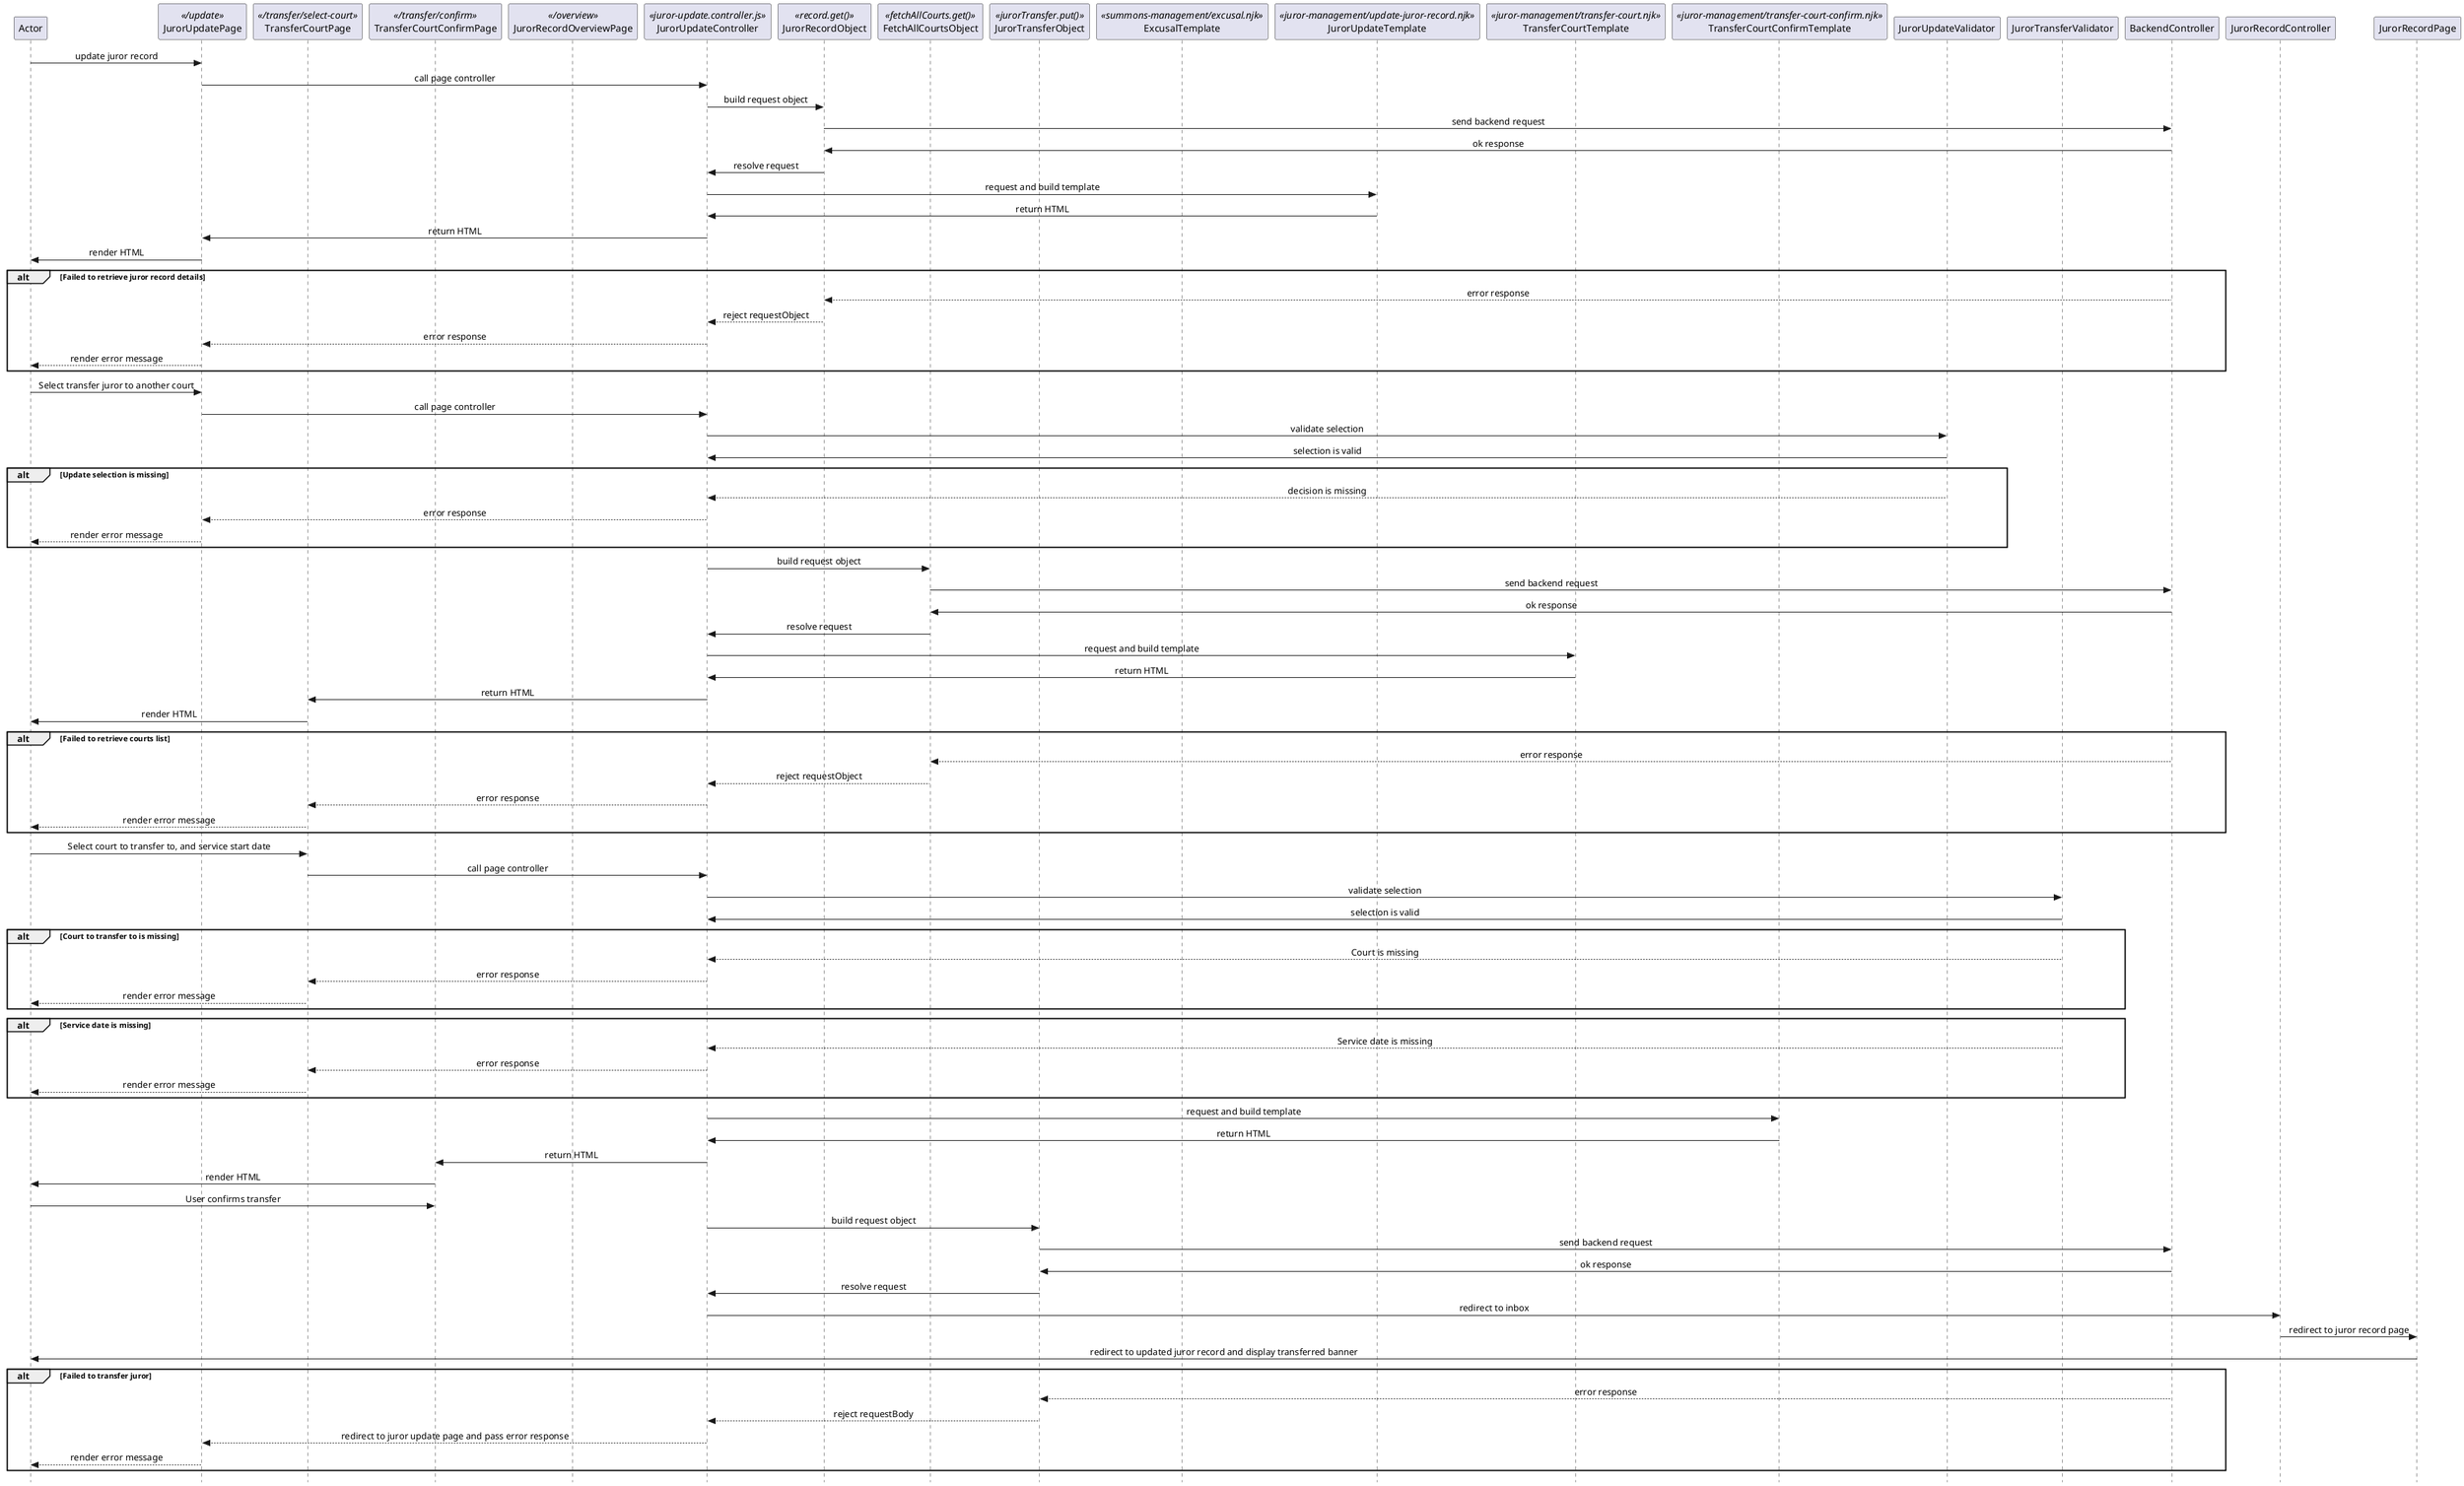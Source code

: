 @startuml juror-update-transfer

skinparam Style strictuml 
skinparam SequenceMessageAlignment center

participant Actor

''' LOCAL ROUTING
participant JurorUpdatePage <</update>>
participant TransferCourtPage <</transfer/select-court>>
participant TransferCourtConfirmPage <</transfer/confirm>>
participant JurorRecordOverviewPage <</overview>>

''' CONTROLLER AND REQUEST OBJECTS
participant JurorUpdateController <<juror-update.controller.js>>
participant JurorRecordObject <<record.get()>>
participant FetchAllCourtsObject <<fetchAllCourts.get()>>
participant JurorTransferObject <<jurorTransfer.put()>>


''' TEMPLATES
participant ExcusalTemplate <<summons-management/excusal.njk>>
participant JurorUpdateTemplate <<juror-management/update-juror-record.njk>>
participant TransferCourtTemplate <<juror-management/transfer-court.njk>>
participant TransferCourtConfirmTemplate <<juror-management/transfer-court-confirm.njk>>

''' FILTERS AND VALIDATORS
participant JurorUpdateValidator
participant JurorTransferValidator

''' BACKEND CONTROLLER
participant BackendController


Actor -> JurorUpdatePage : update juror record

JurorUpdatePage -> JurorUpdateController : call page controller

JurorUpdateController -> JurorRecordObject : build request object
JurorRecordObject -> BackendController : send backend request
JurorRecordObject <- BackendController : ok response
JurorUpdateController <- JurorRecordObject : resolve request

JurorUpdateController -> JurorUpdateTemplate : request and build template
JurorUpdateController <- JurorUpdateTemplate : return HTML
JurorUpdatePage <- JurorUpdateController : return HTML
Actor <- JurorUpdatePage : render HTML

alt Failed to retrieve juror record details
    JurorRecordObject <-- BackendController : error response
    JurorUpdateController <-- JurorRecordObject : reject requestObject
    JurorUpdatePage <-- JurorUpdateController : error response
    Actor <-- JurorUpdatePage : render error message
end

Actor -> JurorUpdatePage : Select transfer juror to another court
JurorUpdatePage -> JurorUpdateController : call page controller
JurorUpdateController -> JurorUpdateValidator : validate selection
JurorUpdateController <- JurorUpdateValidator : selection is valid

alt Update selection is missing
    JurorUpdateController <-- JurorUpdateValidator : decision is missing
    JurorUpdatePage <-- JurorUpdateController : error response
    Actor <-- JurorUpdatePage : render error message
end

JurorUpdateController -> FetchAllCourtsObject : build request object
FetchAllCourtsObject -> BackendController : send backend request
FetchAllCourtsObject <- BackendController : ok response
JurorUpdateController <- FetchAllCourtsObject : resolve request

JurorUpdateController -> TransferCourtTemplate : request and build template
JurorUpdateController <- TransferCourtTemplate : return HTML
TransferCourtPage <- JurorUpdateController : return HTML
Actor <- TransferCourtPage : render HTML

alt Failed to retrieve courts list
    FetchAllCourtsObject <-- BackendController : error response
    JurorUpdateController <-- FetchAllCourtsObject : reject requestObject
    TransferCourtPage <-- JurorUpdateController : error response
    Actor <-- TransferCourtPage : render error message
end

Actor -> TransferCourtPage : Select court to transfer to, and service start date
TransferCourtPage -> JurorUpdateController : call page controller
JurorUpdateController -> JurorTransferValidator : validate selection
JurorUpdateController <- JurorTransferValidator : selection is valid

alt Court to transfer to is missing
    JurorUpdateController <-- JurorTransferValidator : Court is missing
    TransferCourtPage <-- JurorUpdateController : error response
    Actor <-- TransferCourtPage : render error message
end

alt Service date is missing
    JurorUpdateController <-- JurorTransferValidator : Service date is missing
    TransferCourtPage <-- JurorUpdateController : error response
    Actor <-- TransferCourtPage : render error message
end

JurorUpdateController -> TransferCourtConfirmTemplate : request and build template
JurorUpdateController <- TransferCourtConfirmTemplate : return HTML
TransferCourtConfirmPage <- JurorUpdateController : return HTML
Actor <- TransferCourtConfirmPage : render HTML

Actor -> TransferCourtConfirmPage : User confirms transfer

JurorUpdateController -> JurorTransferObject : build request object
JurorTransferObject -> BackendController : send backend request
JurorTransferObject <- BackendController : ok response
JurorUpdateController <- JurorTransferObject : resolve request

JurorUpdateController -> JurorRecordController : redirect to inbox
JurorRecordPage <- JurorRecordController : redirect to juror record page
Actor <- JurorRecordPage : redirect to updated juror record and display transferred banner

alt Failed to transfer juror
    JurorTransferObject <-- BackendController : error response
    JurorUpdateController <-- JurorTransferObject : reject requestBody
    JurorUpdatePage <-- JurorUpdateController : redirect to juror update page and pass error response
    Actor <-- JurorUpdatePage : render error message
end

@enduml



